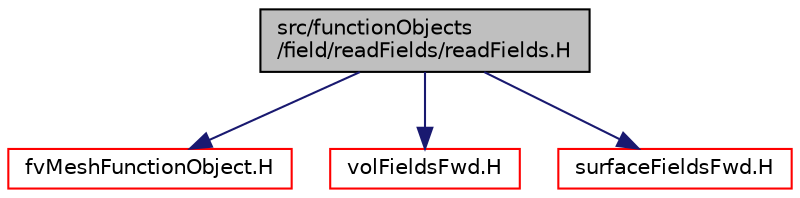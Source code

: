 digraph "src/functionObjects/field/readFields/readFields.H"
{
  bgcolor="transparent";
  edge [fontname="Helvetica",fontsize="10",labelfontname="Helvetica",labelfontsize="10"];
  node [fontname="Helvetica",fontsize="10",shape=record];
  Node0 [label="src/functionObjects\l/field/readFields/readFields.H",height=0.2,width=0.4,color="black", fillcolor="grey75", style="filled", fontcolor="black"];
  Node0 -> Node1 [color="midnightblue",fontsize="10",style="solid",fontname="Helvetica"];
  Node1 [label="fvMeshFunctionObject.H",height=0.2,width=0.4,color="red",URL="$a03443.html"];
  Node0 -> Node70 [color="midnightblue",fontsize="10",style="solid",fontname="Helvetica"];
  Node70 [label="volFieldsFwd.H",height=0.2,width=0.4,color="red",URL="$a02915.html"];
  Node0 -> Node97 [color="midnightblue",fontsize="10",style="solid",fontname="Helvetica"];
  Node97 [label="surfaceFieldsFwd.H",height=0.2,width=0.4,color="red",URL="$a02900.html"];
}
